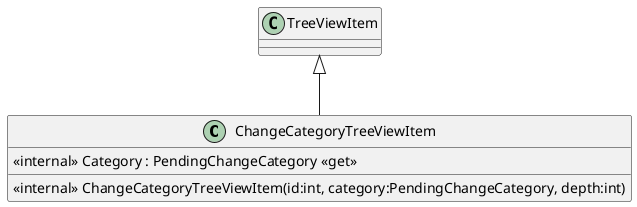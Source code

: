 @startuml
class ChangeCategoryTreeViewItem {
    <<internal>> Category : PendingChangeCategory <<get>>
    <<internal>> ChangeCategoryTreeViewItem(id:int, category:PendingChangeCategory, depth:int)
}
TreeViewItem <|-- ChangeCategoryTreeViewItem
@enduml
